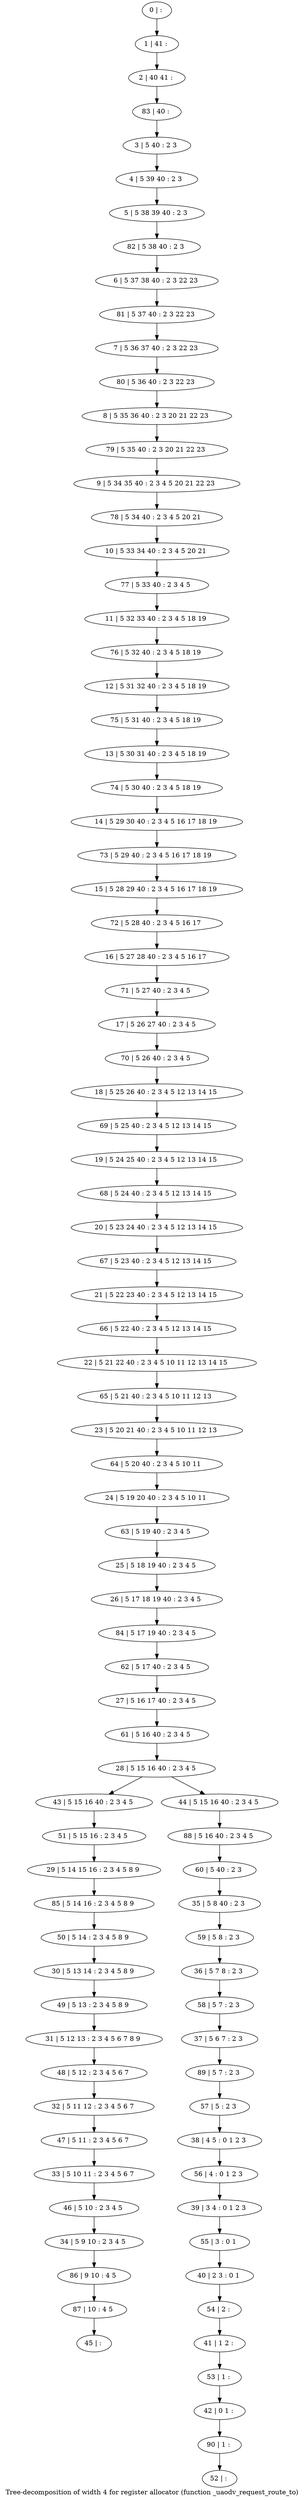 digraph G {
graph [label="Tree-decomposition of width 4 for register allocator (function _uaodv_request_route_to)"]
0[label="0 | : "];
1[label="1 | 41 : "];
2[label="2 | 40 41 : "];
3[label="3 | 5 40 : 2 3 "];
4[label="4 | 5 39 40 : 2 3 "];
5[label="5 | 5 38 39 40 : 2 3 "];
6[label="6 | 5 37 38 40 : 2 3 22 23 "];
7[label="7 | 5 36 37 40 : 2 3 22 23 "];
8[label="8 | 5 35 36 40 : 2 3 20 21 22 23 "];
9[label="9 | 5 34 35 40 : 2 3 4 5 20 21 22 23 "];
10[label="10 | 5 33 34 40 : 2 3 4 5 20 21 "];
11[label="11 | 5 32 33 40 : 2 3 4 5 18 19 "];
12[label="12 | 5 31 32 40 : 2 3 4 5 18 19 "];
13[label="13 | 5 30 31 40 : 2 3 4 5 18 19 "];
14[label="14 | 5 29 30 40 : 2 3 4 5 16 17 18 19 "];
15[label="15 | 5 28 29 40 : 2 3 4 5 16 17 18 19 "];
16[label="16 | 5 27 28 40 : 2 3 4 5 16 17 "];
17[label="17 | 5 26 27 40 : 2 3 4 5 "];
18[label="18 | 5 25 26 40 : 2 3 4 5 12 13 14 15 "];
19[label="19 | 5 24 25 40 : 2 3 4 5 12 13 14 15 "];
20[label="20 | 5 23 24 40 : 2 3 4 5 12 13 14 15 "];
21[label="21 | 5 22 23 40 : 2 3 4 5 12 13 14 15 "];
22[label="22 | 5 21 22 40 : 2 3 4 5 10 11 12 13 14 15 "];
23[label="23 | 5 20 21 40 : 2 3 4 5 10 11 12 13 "];
24[label="24 | 5 19 20 40 : 2 3 4 5 10 11 "];
25[label="25 | 5 18 19 40 : 2 3 4 5 "];
26[label="26 | 5 17 18 19 40 : 2 3 4 5 "];
27[label="27 | 5 16 17 40 : 2 3 4 5 "];
28[label="28 | 5 15 16 40 : 2 3 4 5 "];
29[label="29 | 5 14 15 16 : 2 3 4 5 8 9 "];
30[label="30 | 5 13 14 : 2 3 4 5 8 9 "];
31[label="31 | 5 12 13 : 2 3 4 5 6 7 8 9 "];
32[label="32 | 5 11 12 : 2 3 4 5 6 7 "];
33[label="33 | 5 10 11 : 2 3 4 5 6 7 "];
34[label="34 | 5 9 10 : 2 3 4 5 "];
35[label="35 | 5 8 40 : 2 3 "];
36[label="36 | 5 7 8 : 2 3 "];
37[label="37 | 5 6 7 : 2 3 "];
38[label="38 | 4 5 : 0 1 2 3 "];
39[label="39 | 3 4 : 0 1 2 3 "];
40[label="40 | 2 3 : 0 1 "];
41[label="41 | 1 2 : "];
42[label="42 | 0 1 : "];
43[label="43 | 5 15 16 40 : 2 3 4 5 "];
44[label="44 | 5 15 16 40 : 2 3 4 5 "];
45[label="45 | : "];
46[label="46 | 5 10 : 2 3 4 5 "];
47[label="47 | 5 11 : 2 3 4 5 6 7 "];
48[label="48 | 5 12 : 2 3 4 5 6 7 "];
49[label="49 | 5 13 : 2 3 4 5 8 9 "];
50[label="50 | 5 14 : 2 3 4 5 8 9 "];
51[label="51 | 5 15 16 : 2 3 4 5 "];
52[label="52 | : "];
53[label="53 | 1 : "];
54[label="54 | 2 : "];
55[label="55 | 3 : 0 1 "];
56[label="56 | 4 : 0 1 2 3 "];
57[label="57 | 5 : 2 3 "];
58[label="58 | 5 7 : 2 3 "];
59[label="59 | 5 8 : 2 3 "];
60[label="60 | 5 40 : 2 3 "];
61[label="61 | 5 16 40 : 2 3 4 5 "];
62[label="62 | 5 17 40 : 2 3 4 5 "];
63[label="63 | 5 19 40 : 2 3 4 5 "];
64[label="64 | 5 20 40 : 2 3 4 5 10 11 "];
65[label="65 | 5 21 40 : 2 3 4 5 10 11 12 13 "];
66[label="66 | 5 22 40 : 2 3 4 5 12 13 14 15 "];
67[label="67 | 5 23 40 : 2 3 4 5 12 13 14 15 "];
68[label="68 | 5 24 40 : 2 3 4 5 12 13 14 15 "];
69[label="69 | 5 25 40 : 2 3 4 5 12 13 14 15 "];
70[label="70 | 5 26 40 : 2 3 4 5 "];
71[label="71 | 5 27 40 : 2 3 4 5 "];
72[label="72 | 5 28 40 : 2 3 4 5 16 17 "];
73[label="73 | 5 29 40 : 2 3 4 5 16 17 18 19 "];
74[label="74 | 5 30 40 : 2 3 4 5 18 19 "];
75[label="75 | 5 31 40 : 2 3 4 5 18 19 "];
76[label="76 | 5 32 40 : 2 3 4 5 18 19 "];
77[label="77 | 5 33 40 : 2 3 4 5 "];
78[label="78 | 5 34 40 : 2 3 4 5 20 21 "];
79[label="79 | 5 35 40 : 2 3 20 21 22 23 "];
80[label="80 | 5 36 40 : 2 3 22 23 "];
81[label="81 | 5 37 40 : 2 3 22 23 "];
82[label="82 | 5 38 40 : 2 3 "];
83[label="83 | 40 : "];
84[label="84 | 5 17 19 40 : 2 3 4 5 "];
85[label="85 | 5 14 16 : 2 3 4 5 8 9 "];
86[label="86 | 9 10 : 4 5 "];
87[label="87 | 10 : 4 5 "];
88[label="88 | 5 16 40 : 2 3 4 5 "];
89[label="89 | 5 7 : 2 3 "];
90[label="90 | 1 : "];
0->1 ;
1->2 ;
3->4 ;
4->5 ;
25->26 ;
28->43 ;
28->44 ;
46->34 ;
33->46 ;
47->33 ;
32->47 ;
48->32 ;
31->48 ;
49->31 ;
30->49 ;
50->30 ;
51->29 ;
43->51 ;
53->42 ;
41->53 ;
54->41 ;
40->54 ;
55->40 ;
39->55 ;
56->39 ;
38->56 ;
57->38 ;
58->37 ;
36->58 ;
59->36 ;
35->59 ;
60->35 ;
61->28 ;
27->61 ;
62->27 ;
63->25 ;
24->63 ;
64->24 ;
23->64 ;
65->23 ;
22->65 ;
66->22 ;
21->66 ;
67->21 ;
20->67 ;
68->20 ;
19->68 ;
69->19 ;
18->69 ;
70->18 ;
17->70 ;
71->17 ;
16->71 ;
72->16 ;
15->72 ;
73->15 ;
14->73 ;
74->14 ;
13->74 ;
75->13 ;
12->75 ;
76->12 ;
11->76 ;
77->11 ;
10->77 ;
78->10 ;
9->78 ;
79->9 ;
8->79 ;
80->8 ;
7->80 ;
81->7 ;
6->81 ;
82->6 ;
5->82 ;
83->3 ;
2->83 ;
84->62 ;
26->84 ;
85->50 ;
29->85 ;
34->86 ;
87->45 ;
86->87 ;
88->60 ;
44->88 ;
89->57 ;
37->89 ;
90->52 ;
42->90 ;
}
